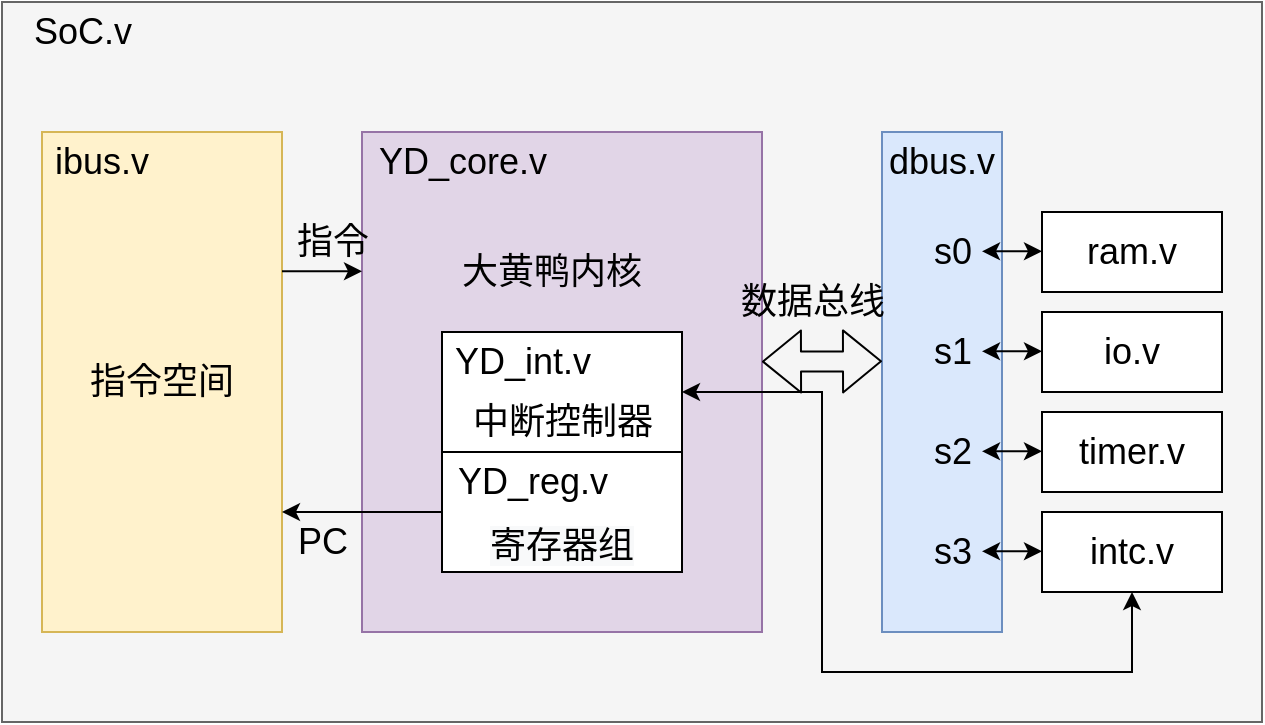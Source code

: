 <mxfile version="16.2.4" type="device"><diagram id="2tGeH-XY6EnaQ2vWOM39" name="第 1 页"><mxGraphModel dx="630" dy="348" grid="1" gridSize="10" guides="1" tooltips="1" connect="1" arrows="1" fold="1" page="1" pageScale="1" pageWidth="827" pageHeight="1169" math="0" shadow="0"><root><mxCell id="0"/><mxCell id="1" parent="0"/><mxCell id="vX6LFVQP0Dug6LFrfmfX-1" value="" style="rounded=0;whiteSpace=wrap;html=1;fillColor=#f5f5f5;strokeColor=#666666;fontColor=#333333;" parent="1" vertex="1"><mxGeometry x="120" y="85" width="630" height="360" as="geometry"/></mxCell><mxCell id="vX6LFVQP0Dug6LFrfmfX-2" value="&lt;font style=&quot;font-size: 18px&quot;&gt;SoC.v&lt;/font&gt;" style="text;html=1;align=center;verticalAlign=middle;resizable=0;points=[];autosize=1;strokeColor=none;" parent="1" vertex="1"><mxGeometry x="130" y="90" width="60" height="20" as="geometry"/></mxCell><mxCell id="vX6LFVQP0Dug6LFrfmfX-3" value="指令空间" style="rounded=0;whiteSpace=wrap;html=1;fontSize=18;fillColor=#fff2cc;strokeColor=#d6b656;" parent="1" vertex="1"><mxGeometry x="140" y="150" width="120" height="250" as="geometry"/></mxCell><mxCell id="vX6LFVQP0Dug6LFrfmfX-4" value="" style="rounded=0;whiteSpace=wrap;html=1;fontSize=18;fillColor=#dae8fc;strokeColor=#6c8ebf;" parent="1" vertex="1"><mxGeometry x="560" y="150" width="60" height="250" as="geometry"/></mxCell><mxCell id="vX6LFVQP0Dug6LFrfmfX-5" value="ibus.v" style="text;html=1;strokeColor=none;fillColor=none;align=center;verticalAlign=middle;whiteSpace=wrap;rounded=0;fontSize=18;" parent="1" vertex="1"><mxGeometry x="150" y="155" width="40" height="20" as="geometry"/></mxCell><mxCell id="vX6LFVQP0Dug6LFrfmfX-6" value="dbus.v" style="text;html=1;strokeColor=none;fillColor=none;align=center;verticalAlign=middle;whiteSpace=wrap;rounded=0;fontSize=18;" parent="1" vertex="1"><mxGeometry x="570" y="155" width="40" height="20" as="geometry"/></mxCell><mxCell id="vX6LFVQP0Dug6LFrfmfX-7" value="" style="rounded=0;whiteSpace=wrap;html=1;fontSize=18;fillColor=#e1d5e7;strokeColor=#9673a6;" parent="1" vertex="1"><mxGeometry x="300" y="150" width="200" height="250" as="geometry"/></mxCell><mxCell id="vX6LFVQP0Dug6LFrfmfX-24" style="edgeStyle=orthogonalEdgeStyle;rounded=0;orthogonalLoop=1;jettySize=auto;html=1;exitX=0;exitY=0.5;exitDx=0;exitDy=0;fontSize=18;entryX=1;entryY=0.76;entryDx=0;entryDy=0;entryPerimeter=0;" parent="1" source="vX6LFVQP0Dug6LFrfmfX-8" target="vX6LFVQP0Dug6LFrfmfX-3" edge="1"><mxGeometry relative="1" as="geometry"><mxPoint x="270" y="340" as="targetPoint"/></mxGeometry></mxCell><mxCell id="vX6LFVQP0Dug6LFrfmfX-8" value="" style="rounded=0;whiteSpace=wrap;html=1;fontSize=18;" parent="1" vertex="1"><mxGeometry x="340" y="310" width="120" height="60" as="geometry"/></mxCell><mxCell id="vX6LFVQP0Dug6LFrfmfX-9" value="大黄鸭内核" style="text;html=1;strokeColor=none;fillColor=none;align=center;verticalAlign=middle;whiteSpace=wrap;rounded=0;fontSize=18;" parent="1" vertex="1"><mxGeometry x="340" y="210" width="110" height="20" as="geometry"/></mxCell><mxCell id="vX6LFVQP0Dug6LFrfmfX-10" value="YD_core.v" style="text;html=1;align=center;verticalAlign=middle;resizable=0;points=[];autosize=1;strokeColor=none;fontSize=18;" parent="1" vertex="1"><mxGeometry x="300" y="150" width="100" height="30" as="geometry"/></mxCell><mxCell id="vX6LFVQP0Dug6LFrfmfX-11" value="YD_reg.v" style="text;html=1;align=center;verticalAlign=middle;resizable=0;points=[];autosize=1;strokeColor=none;fontSize=18;" parent="1" vertex="1"><mxGeometry x="340" y="310" width="90" height="30" as="geometry"/></mxCell><mxCell id="vX6LFVQP0Dug6LFrfmfX-12" value="&lt;span style=&quot;color: rgb(0, 0, 0); font-family: helvetica; font-size: 18px; font-style: normal; font-weight: 400; letter-spacing: normal; text-align: center; text-indent: 0px; text-transform: none; word-spacing: 0px; background-color: rgb(248, 249, 250); display: inline; float: none;&quot;&gt;寄存器组&lt;/span&gt;" style="text;whiteSpace=wrap;html=1;fontSize=18;" parent="1" vertex="1"><mxGeometry x="362" y="340" width="76" height="30" as="geometry"/></mxCell><mxCell id="vX6LFVQP0Dug6LFrfmfX-25" value="PC" style="text;html=1;align=center;verticalAlign=middle;resizable=0;points=[];autosize=1;strokeColor=none;fontSize=18;" parent="1" vertex="1"><mxGeometry x="260" y="340" width="40" height="30" as="geometry"/></mxCell><mxCell id="vX6LFVQP0Dug6LFrfmfX-27" value="" style="endArrow=classic;html=1;fontSize=18;" parent="1" edge="1"><mxGeometry width="50" height="50" relative="1" as="geometry"><mxPoint x="260" y="219.66" as="sourcePoint"/><mxPoint x="300" y="219.66" as="targetPoint"/></mxGeometry></mxCell><mxCell id="vX6LFVQP0Dug6LFrfmfX-28" value="指令" style="text;html=1;align=center;verticalAlign=middle;resizable=0;points=[];autosize=1;strokeColor=none;fontSize=18;" parent="1" vertex="1"><mxGeometry x="260" y="190" width="50" height="30" as="geometry"/></mxCell><mxCell id="vX6LFVQP0Dug6LFrfmfX-30" value="" style="shape=flexArrow;endArrow=classic;startArrow=classic;html=1;fontSize=18;" parent="1" edge="1"><mxGeometry width="100" height="100" relative="1" as="geometry"><mxPoint x="500" y="264.8" as="sourcePoint"/><mxPoint x="560" y="264.651" as="targetPoint"/></mxGeometry></mxCell><mxCell id="vX6LFVQP0Dug6LFrfmfX-31" value="数据总线" style="text;html=1;align=center;verticalAlign=middle;resizable=0;points=[];autosize=1;strokeColor=none;fontSize=18;" parent="1" vertex="1"><mxGeometry x="480" y="220" width="90" height="30" as="geometry"/></mxCell><mxCell id="vX6LFVQP0Dug6LFrfmfX-32" value="ram.v" style="rounded=0;whiteSpace=wrap;html=1;fontSize=18;" parent="1" vertex="1"><mxGeometry x="640" y="190" width="90" height="40" as="geometry"/></mxCell><mxCell id="vX6LFVQP0Dug6LFrfmfX-34" value="io.v" style="rounded=0;whiteSpace=wrap;html=1;fontSize=18;" parent="1" vertex="1"><mxGeometry x="640" y="240" width="90" height="40" as="geometry"/></mxCell><mxCell id="vX6LFVQP0Dug6LFrfmfX-35" value="" style="endArrow=classic;html=1;fontSize=18;startArrow=classic;startFill=1;" parent="1" edge="1"><mxGeometry width="50" height="50" relative="1" as="geometry"><mxPoint x="610" y="209.66" as="sourcePoint"/><mxPoint x="640" y="209.66" as="targetPoint"/></mxGeometry></mxCell><mxCell id="vX6LFVQP0Dug6LFrfmfX-36" value="" style="endArrow=classic;html=1;fontSize=18;startArrow=classic;startFill=1;" parent="1" edge="1"><mxGeometry width="50" height="50" relative="1" as="geometry"><mxPoint x="610" y="259.66" as="sourcePoint"/><mxPoint x="640" y="259.66" as="targetPoint"/></mxGeometry></mxCell><mxCell id="vX6LFVQP0Dug6LFrfmfX-37" value="s0" style="text;html=1;align=center;verticalAlign=middle;resizable=0;points=[];autosize=1;strokeColor=none;fontSize=18;" parent="1" vertex="1"><mxGeometry x="580" y="195" width="30" height="30" as="geometry"/></mxCell><mxCell id="vX6LFVQP0Dug6LFrfmfX-38" value="s1" style="text;html=1;align=center;verticalAlign=middle;resizable=0;points=[];autosize=1;strokeColor=none;fontSize=18;" parent="1" vertex="1"><mxGeometry x="580" y="245" width="30" height="30" as="geometry"/></mxCell><mxCell id="GtuBFTdHNS9aQ9gfiwni-1" value="timer.v" style="rounded=0;whiteSpace=wrap;html=1;fontSize=18;" vertex="1" parent="1"><mxGeometry x="640" y="290" width="90" height="40" as="geometry"/></mxCell><mxCell id="GtuBFTdHNS9aQ9gfiwni-2" value="intc.v" style="rounded=0;whiteSpace=wrap;html=1;fontSize=18;" vertex="1" parent="1"><mxGeometry x="640" y="340" width="90" height="40" as="geometry"/></mxCell><mxCell id="GtuBFTdHNS9aQ9gfiwni-3" value="" style="endArrow=classic;html=1;fontSize=18;startArrow=classic;startFill=1;" edge="1" parent="1"><mxGeometry width="50" height="50" relative="1" as="geometry"><mxPoint x="610" y="309.66" as="sourcePoint"/><mxPoint x="640" y="309.66" as="targetPoint"/></mxGeometry></mxCell><mxCell id="GtuBFTdHNS9aQ9gfiwni-4" value="s2" style="text;html=1;align=center;verticalAlign=middle;resizable=0;points=[];autosize=1;strokeColor=none;fontSize=18;" vertex="1" parent="1"><mxGeometry x="580" y="295" width="30" height="30" as="geometry"/></mxCell><mxCell id="GtuBFTdHNS9aQ9gfiwni-5" value="" style="endArrow=classic;html=1;fontSize=18;startArrow=classic;startFill=1;" edge="1" parent="1"><mxGeometry width="50" height="50" relative="1" as="geometry"><mxPoint x="610" y="359.66" as="sourcePoint"/><mxPoint x="640" y="359.66" as="targetPoint"/></mxGeometry></mxCell><mxCell id="GtuBFTdHNS9aQ9gfiwni-6" value="s3" style="text;html=1;align=center;verticalAlign=middle;resizable=0;points=[];autosize=1;strokeColor=none;fontSize=18;" vertex="1" parent="1"><mxGeometry x="580" y="345" width="30" height="30" as="geometry"/></mxCell><mxCell id="GtuBFTdHNS9aQ9gfiwni-10" style="edgeStyle=orthogonalEdgeStyle;rounded=0;orthogonalLoop=1;jettySize=auto;html=1;exitX=1;exitY=0.5;exitDx=0;exitDy=0;entryX=0.5;entryY=1;entryDx=0;entryDy=0;fontSize=18;startArrow=classic;startFill=1;" edge="1" parent="1" source="GtuBFTdHNS9aQ9gfiwni-7" target="GtuBFTdHNS9aQ9gfiwni-2"><mxGeometry relative="1" as="geometry"><Array as="points"><mxPoint x="530" y="280"/><mxPoint x="530" y="420"/><mxPoint x="685" y="420"/></Array></mxGeometry></mxCell><mxCell id="GtuBFTdHNS9aQ9gfiwni-7" value="" style="rounded=0;whiteSpace=wrap;html=1;" vertex="1" parent="1"><mxGeometry x="340" y="250" width="120" height="60" as="geometry"/></mxCell><mxCell id="GtuBFTdHNS9aQ9gfiwni-8" value="YD_int.v" style="text;html=1;align=center;verticalAlign=middle;resizable=0;points=[];autosize=1;strokeColor=none;fillColor=none;fontSize=18;" vertex="1" parent="1"><mxGeometry x="340" y="250" width="80" height="30" as="geometry"/></mxCell><mxCell id="GtuBFTdHNS9aQ9gfiwni-9" value="中断控制器" style="text;html=1;align=center;verticalAlign=middle;resizable=0;points=[];autosize=1;strokeColor=none;fillColor=none;fontSize=18;" vertex="1" parent="1"><mxGeometry x="345" y="280" width="110" height="30" as="geometry"/></mxCell></root></mxGraphModel></diagram></mxfile>